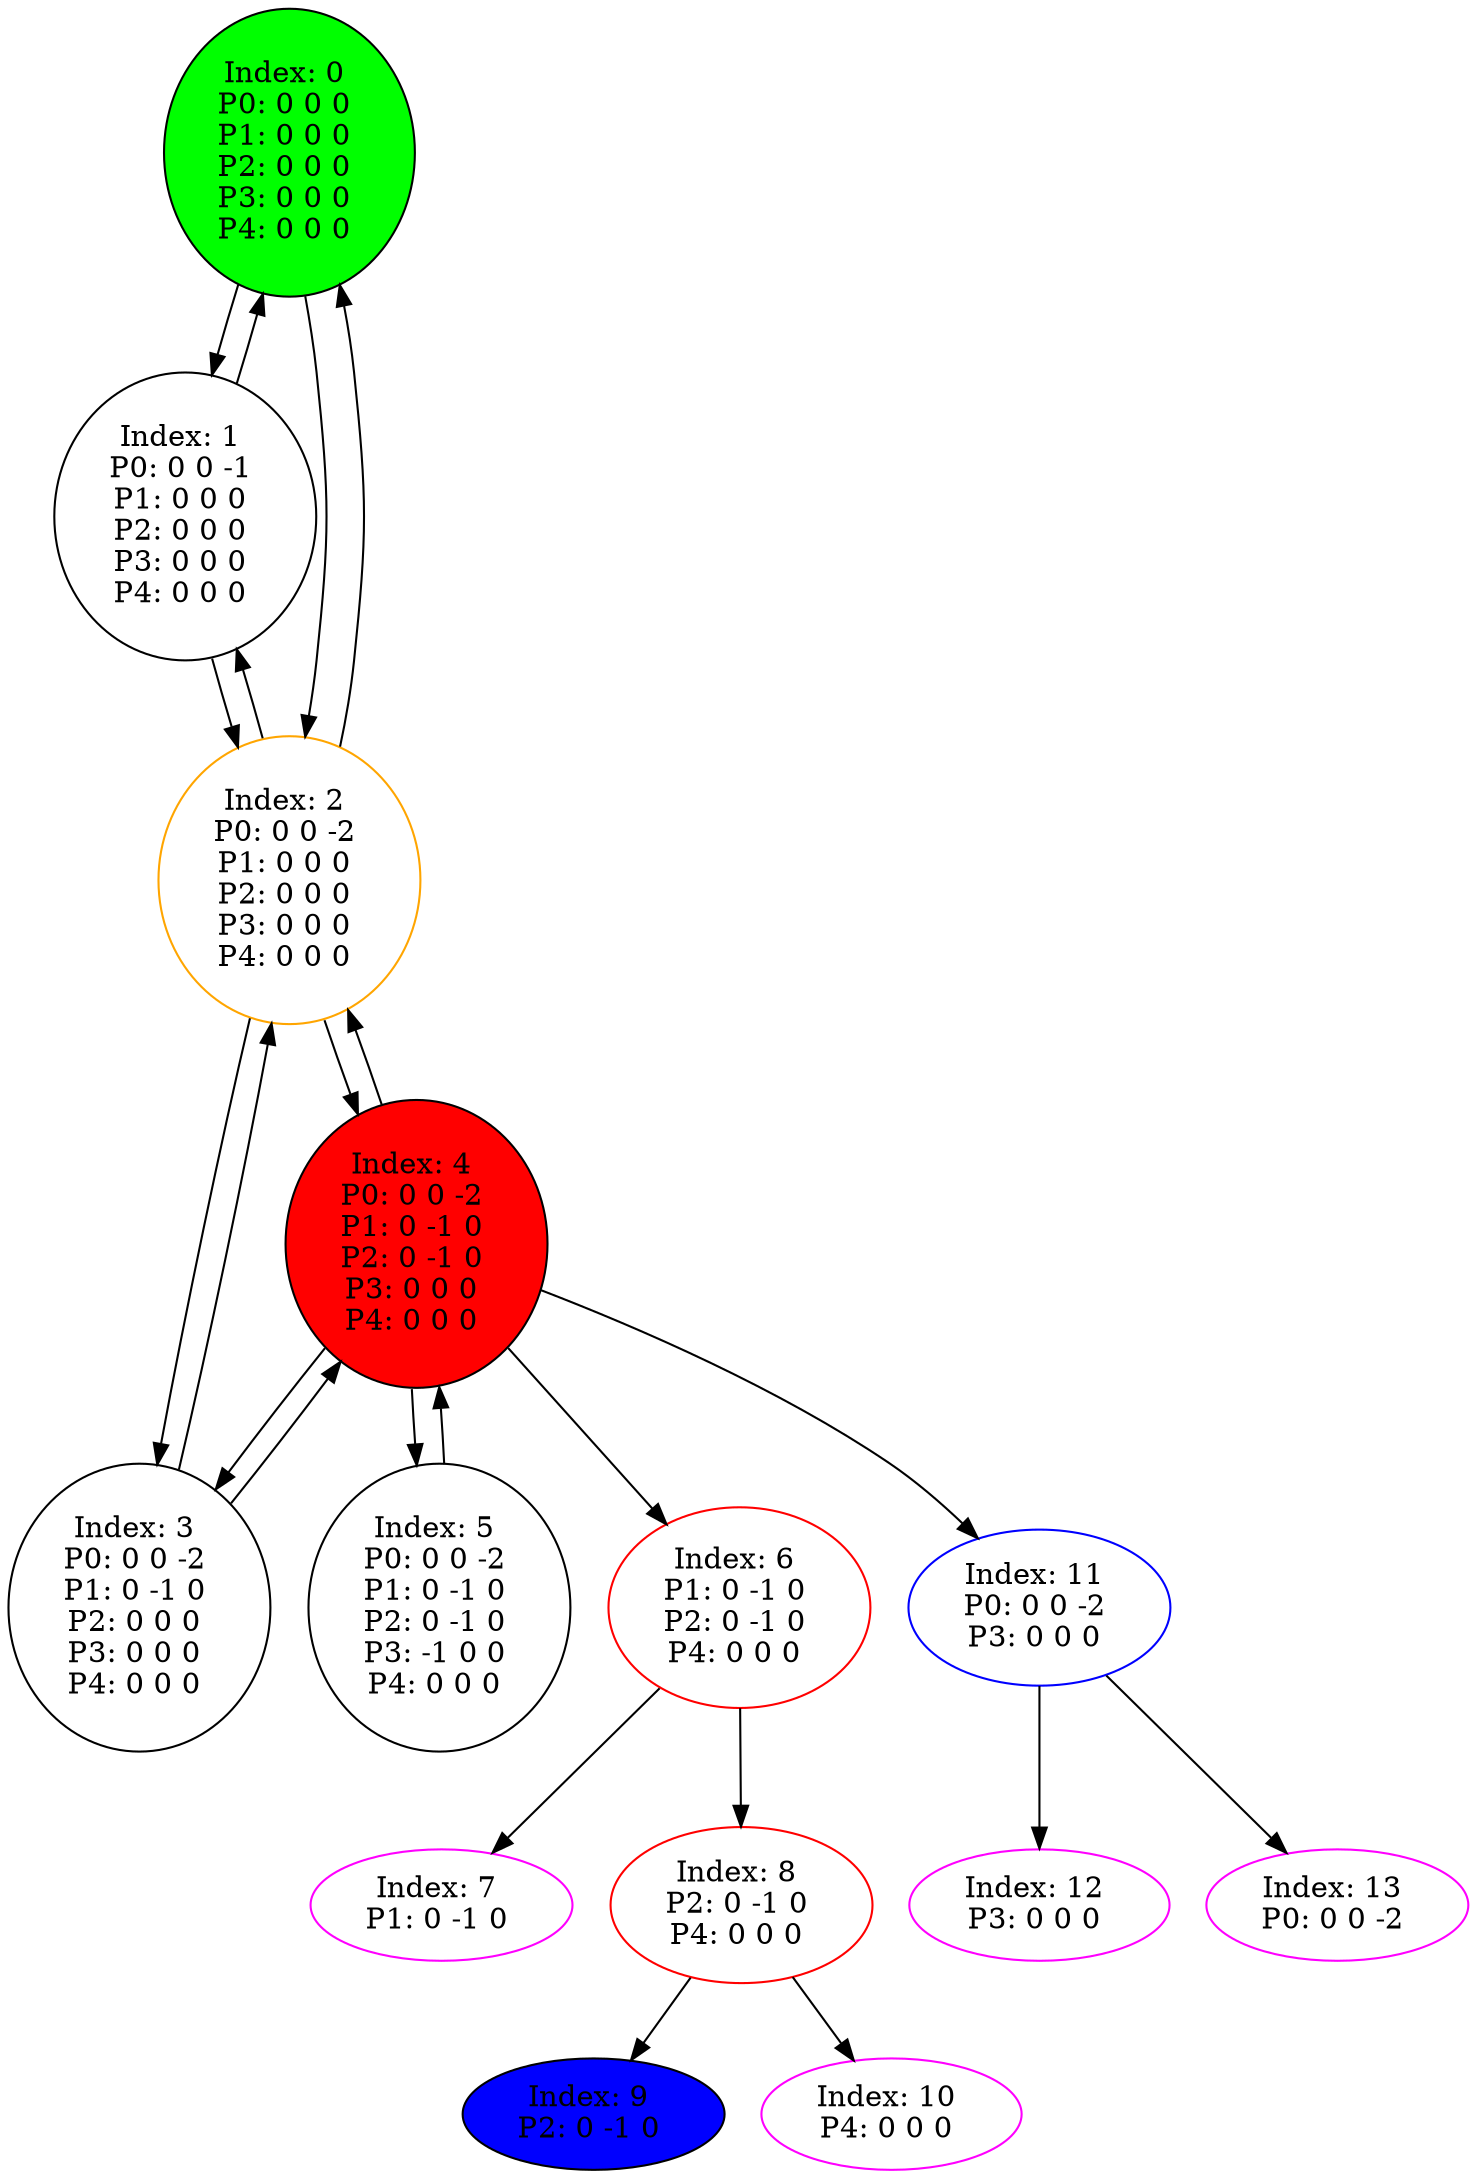 digraph G {
color = "black"
0[label = "Index: 0 
P0: 0 0 0 
P1: 0 0 0 
P2: 0 0 0 
P3: 0 0 0 
P4: 0 0 0 
", style="filled", fillcolor = "green"]
1[label = "Index: 1 
P0: 0 0 -1 
P1: 0 0 0 
P2: 0 0 0 
P3: 0 0 0 
P4: 0 0 0 
"]
2[label = "Index: 2 
P0: 0 0 -2 
P1: 0 0 0 
P2: 0 0 0 
P3: 0 0 0 
P4: 0 0 0 
", color = "orange"]
3[label = "Index: 3 
P0: 0 0 -2 
P1: 0 -1 0 
P2: 0 0 0 
P3: 0 0 0 
P4: 0 0 0 
"]
4[label = "Index: 4 
P0: 0 0 -2 
P1: 0 -1 0 
P2: 0 -1 0 
P3: 0 0 0 
P4: 0 0 0 
", style="filled", fillcolor = "red"]
5[label = "Index: 5 
P0: 0 0 -2 
P1: 0 -1 0 
P2: 0 -1 0 
P3: -1 0 0 
P4: 0 0 0 
"]
6[label = "Index: 6 
P1: 0 -1 0 
P2: 0 -1 0 
P4: 0 0 0 
", color = "red"]
7[label = "Index: 7 
P1: 0 -1 0 
", color = "fuchsia"]
8[label = "Index: 8 
P2: 0 -1 0 
P4: 0 0 0 
", color = "red"]
9[label = "Index: 9 
P2: 0 -1 0 
", style="filled", fillcolor = "blue"]
10[label = "Index: 10 
P4: 0 0 0 
", color = "fuchsia"]
11[label = "Index: 11 
P0: 0 0 -2 
P3: 0 0 0 
", color = "blue"]
12[label = "Index: 12 
P3: 0 0 0 
", color = "fuchsia"]
13[label = "Index: 13 
P0: 0 0 -2 
", color = "fuchsia"]
0 -> 1
0 -> 2

1 -> 0
1 -> 2

2 -> 0
2 -> 1
2 -> 3
2 -> 4

3 -> 2
3 -> 4

4 -> 2
4 -> 3
4 -> 5
4 -> 6
4 -> 11

5 -> 4

6 -> 8
6 -> 7

8 -> 10
8 -> 9

11 -> 12
11 -> 13

}
